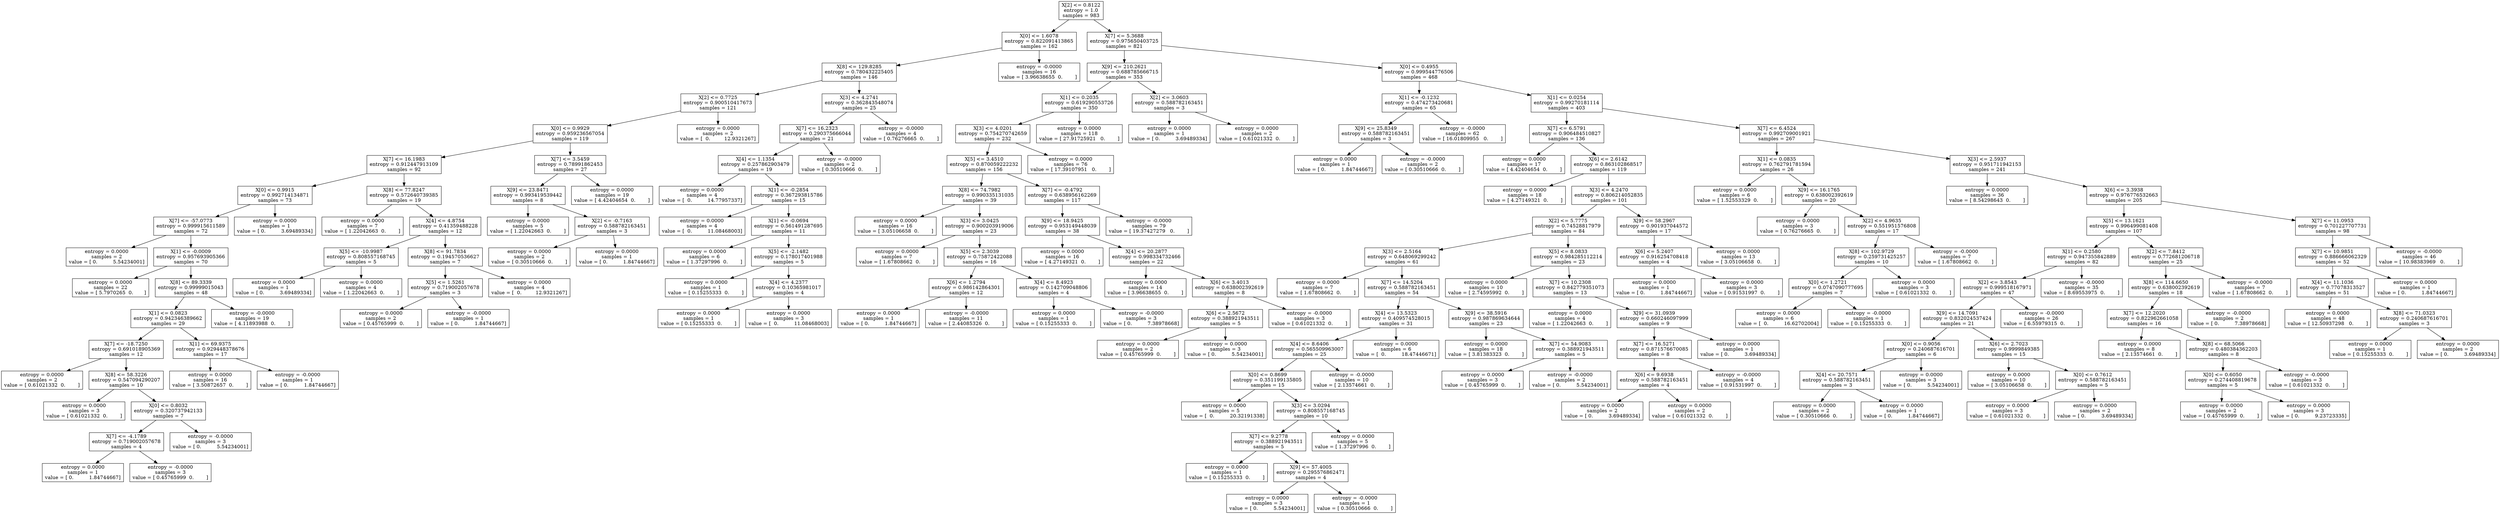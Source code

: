 digraph Tree {
0 [label="X[2] <= 0.8122\nentropy = 1.0\nsamples = 983", shape="box"] ;
1 [label="X[0] <= 1.6078\nentropy = 0.822091413865\nsamples = 162", shape="box"] ;
0 -> 1 ;
2 [label="X[8] <= 129.8285\nentropy = 0.780432225405\nsamples = 146", shape="box"] ;
1 -> 2 ;
3 [label="X[2] <= 0.7725\nentropy = 0.900510417673\nsamples = 121", shape="box"] ;
2 -> 3 ;
4 [label="X[0] <= 0.9929\nentropy = 0.959236567054\nsamples = 119", shape="box"] ;
3 -> 4 ;
5 [label="X[7] <= 16.1983\nentropy = 0.912447913109\nsamples = 92", shape="box"] ;
4 -> 5 ;
6 [label="X[0] <= 0.9915\nentropy = 0.992714134871\nsamples = 73", shape="box"] ;
5 -> 6 ;
7 [label="X[7] <= -57.0773\nentropy = 0.999915611589\nsamples = 72", shape="box"] ;
6 -> 7 ;
8 [label="entropy = 0.0000\nsamples = 2\nvalue = [ 0.          5.54234001]", shape="box"] ;
7 -> 8 ;
9 [label="X[1] <= -0.0009\nentropy = 0.957693905366\nsamples = 70", shape="box"] ;
7 -> 9 ;
10 [label="entropy = 0.0000\nsamples = 22\nvalue = [ 5.7970265  0.       ]", shape="box"] ;
9 -> 10 ;
11 [label="X[8] <= 89.3339\nentropy = 0.99999015043\nsamples = 48", shape="box"] ;
9 -> 11 ;
12 [label="X[1] <= 0.0823\nentropy = 0.942346389662\nsamples = 29", shape="box"] ;
11 -> 12 ;
13 [label="X[7] <= -18.7250\nentropy = 0.691018905369\nsamples = 12", shape="box"] ;
12 -> 13 ;
14 [label="entropy = 0.0000\nsamples = 2\nvalue = [ 0.61021332  0.        ]", shape="box"] ;
13 -> 14 ;
15 [label="X[8] <= 58.3226\nentropy = 0.547094290207\nsamples = 10", shape="box"] ;
13 -> 15 ;
16 [label="entropy = 0.0000\nsamples = 3\nvalue = [ 0.61021332  0.        ]", shape="box"] ;
15 -> 16 ;
17 [label="X[0] <= 0.8032\nentropy = 0.320737942133\nsamples = 7", shape="box"] ;
15 -> 17 ;
18 [label="X[7] <= -4.1789\nentropy = 0.719002057678\nsamples = 4", shape="box"] ;
17 -> 18 ;
19 [label="entropy = 0.0000\nsamples = 1\nvalue = [ 0.          1.84744667]", shape="box"] ;
18 -> 19 ;
20 [label="entropy = -0.0000\nsamples = 3\nvalue = [ 0.45765999  0.        ]", shape="box"] ;
18 -> 20 ;
21 [label="entropy = -0.0000\nsamples = 3\nvalue = [ 0.          5.54234001]", shape="box"] ;
17 -> 21 ;
22 [label="X[1] <= 69.9375\nentropy = 0.929448378676\nsamples = 17", shape="box"] ;
12 -> 22 ;
23 [label="entropy = 0.0000\nsamples = 16\nvalue = [ 3.50872657  0.        ]", shape="box"] ;
22 -> 23 ;
24 [label="entropy = -0.0000\nsamples = 1\nvalue = [ 0.          1.84744667]", shape="box"] ;
22 -> 24 ;
25 [label="entropy = -0.0000\nsamples = 19\nvalue = [ 4.11893988  0.        ]", shape="box"] ;
11 -> 25 ;
26 [label="entropy = 0.0000\nsamples = 1\nvalue = [ 0.          3.69489334]", shape="box"] ;
6 -> 26 ;
27 [label="X[8] <= 77.8247\nentropy = 0.572640739385\nsamples = 19", shape="box"] ;
5 -> 27 ;
28 [label="entropy = 0.0000\nsamples = 7\nvalue = [ 1.22042663  0.        ]", shape="box"] ;
27 -> 28 ;
29 [label="X[4] <= 4.8754\nentropy = 0.41359488228\nsamples = 12", shape="box"] ;
27 -> 29 ;
30 [label="X[5] <= -10.9987\nentropy = 0.808557168745\nsamples = 5", shape="box"] ;
29 -> 30 ;
31 [label="entropy = 0.0000\nsamples = 1\nvalue = [ 0.          3.69489334]", shape="box"] ;
30 -> 31 ;
32 [label="entropy = 0.0000\nsamples = 4\nvalue = [ 1.22042663  0.        ]", shape="box"] ;
30 -> 32 ;
33 [label="X[8] <= 91.7834\nentropy = 0.194570536627\nsamples = 7", shape="box"] ;
29 -> 33 ;
34 [label="X[5] <= 1.5261\nentropy = 0.719002057678\nsamples = 3", shape="box"] ;
33 -> 34 ;
35 [label="entropy = 0.0000\nsamples = 2\nvalue = [ 0.45765999  0.        ]", shape="box"] ;
34 -> 35 ;
36 [label="entropy = -0.0000\nsamples = 1\nvalue = [ 0.          1.84744667]", shape="box"] ;
34 -> 36 ;
37 [label="entropy = 0.0000\nsamples = 4\nvalue = [  0.         12.9321267]", shape="box"] ;
33 -> 37 ;
38 [label="X[7] <= 3.5459\nentropy = 0.78991862453\nsamples = 27", shape="box"] ;
4 -> 38 ;
39 [label="X[9] <= 23.8471\nentropy = 0.993419539442\nsamples = 8", shape="box"] ;
38 -> 39 ;
40 [label="entropy = 0.0000\nsamples = 5\nvalue = [ 1.22042663  0.        ]", shape="box"] ;
39 -> 40 ;
41 [label="X[2] <= -0.7163\nentropy = 0.588782163451\nsamples = 3", shape="box"] ;
39 -> 41 ;
42 [label="entropy = 0.0000\nsamples = 2\nvalue = [ 0.30510666  0.        ]", shape="box"] ;
41 -> 42 ;
43 [label="entropy = 0.0000\nsamples = 1\nvalue = [ 0.          1.84744667]", shape="box"] ;
41 -> 43 ;
44 [label="entropy = 0.0000\nsamples = 19\nvalue = [ 4.42404654  0.        ]", shape="box"] ;
38 -> 44 ;
45 [label="entropy = 0.0000\nsamples = 2\nvalue = [  0.         12.9321267]", shape="box"] ;
3 -> 45 ;
46 [label="X[3] <= 4.2741\nentropy = 0.362843548074\nsamples = 25", shape="box"] ;
2 -> 46 ;
47 [label="X[7] <= 16.2323\nentropy = 0.290375666044\nsamples = 21", shape="box"] ;
46 -> 47 ;
48 [label="X[4] <= 1.1354\nentropy = 0.257862903479\nsamples = 19", shape="box"] ;
47 -> 48 ;
49 [label="entropy = 0.0000\nsamples = 4\nvalue = [  0.          14.77957337]", shape="box"] ;
48 -> 49 ;
50 [label="X[1] <= -0.2854\nentropy = 0.367293815786\nsamples = 15", shape="box"] ;
48 -> 50 ;
51 [label="entropy = 0.0000\nsamples = 4\nvalue = [  0.          11.08468003]", shape="box"] ;
50 -> 51 ;
52 [label="X[1] <= -0.0694\nentropy = 0.561491287695\nsamples = 11", shape="box"] ;
50 -> 52 ;
53 [label="entropy = 0.0000\nsamples = 6\nvalue = [ 1.37297996  0.        ]", shape="box"] ;
52 -> 53 ;
54 [label="X[5] <= -2.1482\nentropy = 0.178017401988\nsamples = 5", shape="box"] ;
52 -> 54 ;
55 [label="entropy = 0.0000\nsamples = 1\nvalue = [ 0.15255333  0.        ]", shape="box"] ;
54 -> 55 ;
56 [label="X[4] <= 4.2377\nentropy = 0.10365981017\nsamples = 4", shape="box"] ;
54 -> 56 ;
57 [label="entropy = 0.0000\nsamples = 1\nvalue = [ 0.15255333  0.        ]", shape="box"] ;
56 -> 57 ;
58 [label="entropy = 0.0000\nsamples = 3\nvalue = [  0.          11.08468003]", shape="box"] ;
56 -> 58 ;
59 [label="entropy = -0.0000\nsamples = 2\nvalue = [ 0.30510666  0.        ]", shape="box"] ;
47 -> 59 ;
60 [label="entropy = -0.0000\nsamples = 4\nvalue = [ 0.76276665  0.        ]", shape="box"] ;
46 -> 60 ;
61 [label="entropy = -0.0000\nsamples = 16\nvalue = [ 3.96638655  0.        ]", shape="box"] ;
1 -> 61 ;
62 [label="X[7] <= 5.3688\nentropy = 0.975650403725\nsamples = 821", shape="box"] ;
0 -> 62 ;
63 [label="X[9] <= 210.2621\nentropy = 0.688785666715\nsamples = 353", shape="box"] ;
62 -> 63 ;
64 [label="X[1] <= 0.2035\nentropy = 0.619290553726\nsamples = 350", shape="box"] ;
63 -> 64 ;
65 [label="X[3] <= 4.0201\nentropy = 0.754270742659\nsamples = 232", shape="box"] ;
64 -> 65 ;
66 [label="X[5] <= 3.4510\nentropy = 0.870059222232\nsamples = 156", shape="box"] ;
65 -> 66 ;
67 [label="X[8] <= 74.7982\nentropy = 0.990335131035\nsamples = 39", shape="box"] ;
66 -> 67 ;
68 [label="entropy = 0.0000\nsamples = 16\nvalue = [ 3.05106658  0.        ]", shape="box"] ;
67 -> 68 ;
69 [label="X[3] <= 3.0425\nentropy = 0.900203919006\nsamples = 23", shape="box"] ;
67 -> 69 ;
70 [label="entropy = 0.0000\nsamples = 7\nvalue = [ 1.67808662  0.        ]", shape="box"] ;
69 -> 70 ;
71 [label="X[5] <= 2.3039\nentropy = 0.75872422088\nsamples = 16", shape="box"] ;
69 -> 71 ;
72 [label="X[6] <= 1.2794\nentropy = 0.986142864301\nsamples = 12", shape="box"] ;
71 -> 72 ;
73 [label="entropy = 0.0000\nsamples = 1\nvalue = [ 0.          1.84744667]", shape="box"] ;
72 -> 73 ;
74 [label="entropy = -0.0000\nsamples = 11\nvalue = [ 2.44085326  0.        ]", shape="box"] ;
72 -> 74 ;
75 [label="X[4] <= 8.4923\nentropy = 0.142709048806\nsamples = 4", shape="box"] ;
71 -> 75 ;
76 [label="entropy = 0.0000\nsamples = 1\nvalue = [ 0.15255333  0.        ]", shape="box"] ;
75 -> 76 ;
77 [label="entropy = -0.0000\nsamples = 3\nvalue = [ 0.          7.38978668]", shape="box"] ;
75 -> 77 ;
78 [label="X[7] <= -0.4792\nentropy = 0.638956162269\nsamples = 117", shape="box"] ;
66 -> 78 ;
79 [label="X[9] <= 18.9425\nentropy = 0.953149448039\nsamples = 38", shape="box"] ;
78 -> 79 ;
80 [label="entropy = 0.0000\nsamples = 16\nvalue = [ 4.27149321  0.        ]", shape="box"] ;
79 -> 80 ;
81 [label="X[4] <= 20.2877\nentropy = 0.998334732466\nsamples = 22", shape="box"] ;
79 -> 81 ;
82 [label="entropy = 0.0000\nsamples = 14\nvalue = [ 3.96638655  0.        ]", shape="box"] ;
81 -> 82 ;
83 [label="X[6] <= 3.4013\nentropy = 0.638002392619\nsamples = 8", shape="box"] ;
81 -> 83 ;
84 [label="X[6] <= 2.5672\nentropy = 0.388921943511\nsamples = 5", shape="box"] ;
83 -> 84 ;
85 [label="entropy = 0.0000\nsamples = 2\nvalue = [ 0.45765999  0.        ]", shape="box"] ;
84 -> 85 ;
86 [label="entropy = 0.0000\nsamples = 3\nvalue = [ 0.          5.54234001]", shape="box"] ;
84 -> 86 ;
87 [label="entropy = -0.0000\nsamples = 3\nvalue = [ 0.61021332  0.        ]", shape="box"] ;
83 -> 87 ;
88 [label="entropy = -0.0000\nsamples = 79\nvalue = [ 19.37427279   0.        ]", shape="box"] ;
78 -> 88 ;
89 [label="entropy = 0.0000\nsamples = 76\nvalue = [ 17.39107951   0.        ]", shape="box"] ;
65 -> 89 ;
90 [label="entropy = 0.0000\nsamples = 118\nvalue = [ 27.91725921   0.        ]", shape="box"] ;
64 -> 90 ;
91 [label="X[2] <= 3.0603\nentropy = 0.588782163451\nsamples = 3", shape="box"] ;
63 -> 91 ;
92 [label="entropy = 0.0000\nsamples = 1\nvalue = [ 0.          3.69489334]", shape="box"] ;
91 -> 92 ;
93 [label="entropy = 0.0000\nsamples = 2\nvalue = [ 0.61021332  0.        ]", shape="box"] ;
91 -> 93 ;
94 [label="X[0] <= 0.4955\nentropy = 0.999544776506\nsamples = 468", shape="box"] ;
62 -> 94 ;
95 [label="X[1] <= -0.1232\nentropy = 0.474273420681\nsamples = 65", shape="box"] ;
94 -> 95 ;
96 [label="X[9] <= 25.8349\nentropy = 0.588782163451\nsamples = 3", shape="box"] ;
95 -> 96 ;
97 [label="entropy = 0.0000\nsamples = 1\nvalue = [ 0.          1.84744667]", shape="box"] ;
96 -> 97 ;
98 [label="entropy = -0.0000\nsamples = 2\nvalue = [ 0.30510666  0.        ]", shape="box"] ;
96 -> 98 ;
99 [label="entropy = -0.0000\nsamples = 62\nvalue = [ 16.01809955   0.        ]", shape="box"] ;
95 -> 99 ;
100 [label="X[1] <= 0.0254\nentropy = 0.99270181114\nsamples = 403", shape="box"] ;
94 -> 100 ;
101 [label="X[7] <= 6.5791\nentropy = 0.906484510827\nsamples = 136", shape="box"] ;
100 -> 101 ;
102 [label="entropy = 0.0000\nsamples = 17\nvalue = [ 4.42404654  0.        ]", shape="box"] ;
101 -> 102 ;
103 [label="X[6] <= 2.6142\nentropy = 0.863102868517\nsamples = 119", shape="box"] ;
101 -> 103 ;
104 [label="entropy = 0.0000\nsamples = 18\nvalue = [ 4.27149321  0.        ]", shape="box"] ;
103 -> 104 ;
105 [label="X[3] <= 4.2470\nentropy = 0.806214052835\nsamples = 101", shape="box"] ;
103 -> 105 ;
106 [label="X[2] <= 5.7775\nentropy = 0.74528817979\nsamples = 84", shape="box"] ;
105 -> 106 ;
107 [label="X[3] <= 2.5164\nentropy = 0.648069299242\nsamples = 61", shape="box"] ;
106 -> 107 ;
108 [label="entropy = 0.0000\nsamples = 7\nvalue = [ 1.67808662  0.        ]", shape="box"] ;
107 -> 108 ;
109 [label="X[7] <= 14.5204\nentropy = 0.588782163451\nsamples = 54", shape="box"] ;
107 -> 109 ;
110 [label="X[4] <= 13.5323\nentropy = 0.409574528015\nsamples = 31", shape="box"] ;
109 -> 110 ;
111 [label="X[4] <= 8.6406\nentropy = 0.565509963007\nsamples = 25", shape="box"] ;
110 -> 111 ;
112 [label="X[0] <= 0.8699\nentropy = 0.351199135805\nsamples = 15", shape="box"] ;
111 -> 112 ;
113 [label="entropy = 0.0000\nsamples = 5\nvalue = [  0.          20.32191338]", shape="box"] ;
112 -> 113 ;
114 [label="X[3] <= 3.0294\nentropy = 0.808557168745\nsamples = 10", shape="box"] ;
112 -> 114 ;
115 [label="X[7] <= 9.2778\nentropy = 0.388921943511\nsamples = 5", shape="box"] ;
114 -> 115 ;
116 [label="entropy = 0.0000\nsamples = 1\nvalue = [ 0.15255333  0.        ]", shape="box"] ;
115 -> 116 ;
117 [label="X[9] <= 57.4005\nentropy = 0.295576862471\nsamples = 4", shape="box"] ;
115 -> 117 ;
118 [label="entropy = 0.0000\nsamples = 3\nvalue = [ 0.          5.54234001]", shape="box"] ;
117 -> 118 ;
119 [label="entropy = -0.0000\nsamples = 1\nvalue = [ 0.30510666  0.        ]", shape="box"] ;
117 -> 119 ;
120 [label="entropy = 0.0000\nsamples = 5\nvalue = [ 1.37297996  0.        ]", shape="box"] ;
114 -> 120 ;
121 [label="entropy = -0.0000\nsamples = 10\nvalue = [ 2.13574661  0.        ]", shape="box"] ;
111 -> 121 ;
122 [label="entropy = 0.0000\nsamples = 6\nvalue = [  0.          18.47446671]", shape="box"] ;
110 -> 122 ;
123 [label="X[9] <= 38.5916\nentropy = 0.987869634644\nsamples = 23", shape="box"] ;
109 -> 123 ;
124 [label="entropy = 0.0000\nsamples = 18\nvalue = [ 3.81383323  0.        ]", shape="box"] ;
123 -> 124 ;
125 [label="X[7] <= 54.9083\nentropy = 0.388921943511\nsamples = 5", shape="box"] ;
123 -> 125 ;
126 [label="entropy = 0.0000\nsamples = 3\nvalue = [ 0.45765999  0.        ]", shape="box"] ;
125 -> 126 ;
127 [label="entropy = -0.0000\nsamples = 2\nvalue = [ 0.          5.54234001]", shape="box"] ;
125 -> 127 ;
128 [label="X[5] <= 8.0833\nentropy = 0.984285112214\nsamples = 23", shape="box"] ;
106 -> 128 ;
129 [label="entropy = 0.0000\nsamples = 10\nvalue = [ 2.74595992  0.        ]", shape="box"] ;
128 -> 129 ;
130 [label="X[7] <= 10.2308\nentropy = 0.842779351073\nsamples = 13", shape="box"] ;
128 -> 130 ;
131 [label="entropy = 0.0000\nsamples = 4\nvalue = [ 1.22042663  0.        ]", shape="box"] ;
130 -> 131 ;
132 [label="X[9] <= 31.0939\nentropy = 0.660246097999\nsamples = 9", shape="box"] ;
130 -> 132 ;
133 [label="X[7] <= 16.5271\nentropy = 0.871576670085\nsamples = 8", shape="box"] ;
132 -> 133 ;
134 [label="X[6] <= 9.6938\nentropy = 0.588782163451\nsamples = 4", shape="box"] ;
133 -> 134 ;
135 [label="entropy = 0.0000\nsamples = 2\nvalue = [ 0.          3.69489334]", shape="box"] ;
134 -> 135 ;
136 [label="entropy = 0.0000\nsamples = 2\nvalue = [ 0.61021332  0.        ]", shape="box"] ;
134 -> 136 ;
137 [label="entropy = -0.0000\nsamples = 4\nvalue = [ 0.91531997  0.        ]", shape="box"] ;
133 -> 137 ;
138 [label="entropy = 0.0000\nsamples = 1\nvalue = [ 0.          3.69489334]", shape="box"] ;
132 -> 138 ;
139 [label="X[9] <= 58.2967\nentropy = 0.901937044572\nsamples = 17", shape="box"] ;
105 -> 139 ;
140 [label="X[6] <= 5.2407\nentropy = 0.916254708418\nsamples = 4", shape="box"] ;
139 -> 140 ;
141 [label="entropy = 0.0000\nsamples = 1\nvalue = [ 0.          1.84744667]", shape="box"] ;
140 -> 141 ;
142 [label="entropy = 0.0000\nsamples = 3\nvalue = [ 0.91531997  0.        ]", shape="box"] ;
140 -> 142 ;
143 [label="entropy = 0.0000\nsamples = 13\nvalue = [ 3.05106658  0.        ]", shape="box"] ;
139 -> 143 ;
144 [label="X[7] <= 6.4524\nentropy = 0.992709001921\nsamples = 267", shape="box"] ;
100 -> 144 ;
145 [label="X[1] <= 0.0835\nentropy = 0.762791781594\nsamples = 26", shape="box"] ;
144 -> 145 ;
146 [label="entropy = 0.0000\nsamples = 6\nvalue = [ 1.52553329  0.        ]", shape="box"] ;
145 -> 146 ;
147 [label="X[9] <= 16.1765\nentropy = 0.638002392619\nsamples = 20", shape="box"] ;
145 -> 147 ;
148 [label="entropy = 0.0000\nsamples = 3\nvalue = [ 0.76276665  0.        ]", shape="box"] ;
147 -> 148 ;
149 [label="X[2] <= 4.9635\nentropy = 0.551951576808\nsamples = 17", shape="box"] ;
147 -> 149 ;
150 [label="X[8] <= 102.9729\nentropy = 0.259731425257\nsamples = 10", shape="box"] ;
149 -> 150 ;
151 [label="X[0] <= 1.2721\nentropy = 0.0747090777695\nsamples = 7", shape="box"] ;
150 -> 151 ;
152 [label="entropy = 0.0000\nsamples = 6\nvalue = [  0.          16.62702004]", shape="box"] ;
151 -> 152 ;
153 [label="entropy = -0.0000\nsamples = 1\nvalue = [ 0.15255333  0.        ]", shape="box"] ;
151 -> 153 ;
154 [label="entropy = 0.0000\nsamples = 3\nvalue = [ 0.61021332  0.        ]", shape="box"] ;
150 -> 154 ;
155 [label="entropy = -0.0000\nsamples = 7\nvalue = [ 1.67808662  0.        ]", shape="box"] ;
149 -> 155 ;
156 [label="X[3] <= 2.5937\nentropy = 0.951711942153\nsamples = 241", shape="box"] ;
144 -> 156 ;
157 [label="entropy = 0.0000\nsamples = 36\nvalue = [ 8.54298643  0.        ]", shape="box"] ;
156 -> 157 ;
158 [label="X[6] <= 3.3938\nentropy = 0.976776532663\nsamples = 205", shape="box"] ;
156 -> 158 ;
159 [label="X[5] <= 13.1621\nentropy = 0.996499081408\nsamples = 107", shape="box"] ;
158 -> 159 ;
160 [label="X[1] <= 0.2580\nentropy = 0.947355842889\nsamples = 82", shape="box"] ;
159 -> 160 ;
161 [label="X[2] <= 3.8543\nentropy = 0.999518167971\nsamples = 47", shape="box"] ;
160 -> 161 ;
162 [label="X[9] <= 14.7091\nentropy = 0.832024537424\nsamples = 21", shape="box"] ;
161 -> 162 ;
163 [label="X[0] <= 0.9056\nentropy = 0.240687616701\nsamples = 6", shape="box"] ;
162 -> 163 ;
164 [label="X[4] <= 20.7571\nentropy = 0.588782163451\nsamples = 3", shape="box"] ;
163 -> 164 ;
165 [label="entropy = 0.0000\nsamples = 2\nvalue = [ 0.30510666  0.        ]", shape="box"] ;
164 -> 165 ;
166 [label="entropy = 0.0000\nsamples = 1\nvalue = [ 0.          1.84744667]", shape="box"] ;
164 -> 166 ;
167 [label="entropy = 0.0000\nsamples = 3\nvalue = [ 0.          5.54234001]", shape="box"] ;
163 -> 167 ;
168 [label="X[6] <= 2.7023\nentropy = 0.9999849385\nsamples = 15", shape="box"] ;
162 -> 168 ;
169 [label="entropy = 0.0000\nsamples = 10\nvalue = [ 3.05106658  0.        ]", shape="box"] ;
168 -> 169 ;
170 [label="X[0] <= 0.7612\nentropy = 0.588782163451\nsamples = 5", shape="box"] ;
168 -> 170 ;
171 [label="entropy = 0.0000\nsamples = 3\nvalue = [ 0.61021332  0.        ]", shape="box"] ;
170 -> 171 ;
172 [label="entropy = 0.0000\nsamples = 2\nvalue = [ 0.          3.69489334]", shape="box"] ;
170 -> 172 ;
173 [label="entropy = -0.0000\nsamples = 26\nvalue = [ 6.55979315  0.        ]", shape="box"] ;
161 -> 173 ;
174 [label="entropy = -0.0000\nsamples = 35\nvalue = [ 8.69553975  0.        ]", shape="box"] ;
160 -> 174 ;
175 [label="X[2] <= 7.8412\nentropy = 0.772681206718\nsamples = 25", shape="box"] ;
159 -> 175 ;
176 [label="X[8] <= 114.6650\nentropy = 0.638002392619\nsamples = 18", shape="box"] ;
175 -> 176 ;
177 [label="X[7] <= 12.2020\nentropy = 0.822962661058\nsamples = 16", shape="box"] ;
176 -> 177 ;
178 [label="entropy = 0.0000\nsamples = 8\nvalue = [ 2.13574661  0.        ]", shape="box"] ;
177 -> 178 ;
179 [label="X[8] <= 68.5066\nentropy = 0.480384362203\nsamples = 8", shape="box"] ;
177 -> 179 ;
180 [label="X[0] <= 0.6050\nentropy = 0.274408819678\nsamples = 5", shape="box"] ;
179 -> 180 ;
181 [label="entropy = 0.0000\nsamples = 2\nvalue = [ 0.45765999  0.        ]", shape="box"] ;
180 -> 181 ;
182 [label="entropy = 0.0000\nsamples = 3\nvalue = [ 0.          9.23723335]", shape="box"] ;
180 -> 182 ;
183 [label="entropy = -0.0000\nsamples = 3\nvalue = [ 0.61021332  0.        ]", shape="box"] ;
179 -> 183 ;
184 [label="entropy = -0.0000\nsamples = 2\nvalue = [ 0.          7.38978668]", shape="box"] ;
176 -> 184 ;
185 [label="entropy = -0.0000\nsamples = 7\nvalue = [ 1.67808662  0.        ]", shape="box"] ;
175 -> 185 ;
186 [label="X[7] <= 11.0953\nentropy = 0.701227707731\nsamples = 98", shape="box"] ;
158 -> 186 ;
187 [label="X[7] <= 10.9851\nentropy = 0.886666062329\nsamples = 52", shape="box"] ;
186 -> 187 ;
188 [label="X[4] <= 11.1036\nentropy = 0.77078313527\nsamples = 51", shape="box"] ;
187 -> 188 ;
189 [label="entropy = 0.0000\nsamples = 48\nvalue = [ 12.50937298   0.        ]", shape="box"] ;
188 -> 189 ;
190 [label="X[8] <= 71.0323\nentropy = 0.240687616701\nsamples = 3", shape="box"] ;
188 -> 190 ;
191 [label="entropy = 0.0000\nsamples = 1\nvalue = [ 0.15255333  0.        ]", shape="box"] ;
190 -> 191 ;
192 [label="entropy = 0.0000\nsamples = 2\nvalue = [ 0.          3.69489334]", shape="box"] ;
190 -> 192 ;
193 [label="entropy = 0.0000\nsamples = 1\nvalue = [ 0.          1.84744667]", shape="box"] ;
187 -> 193 ;
194 [label="entropy = -0.0000\nsamples = 46\nvalue = [ 10.98383969   0.        ]", shape="box"] ;
186 -> 194 ;
}
